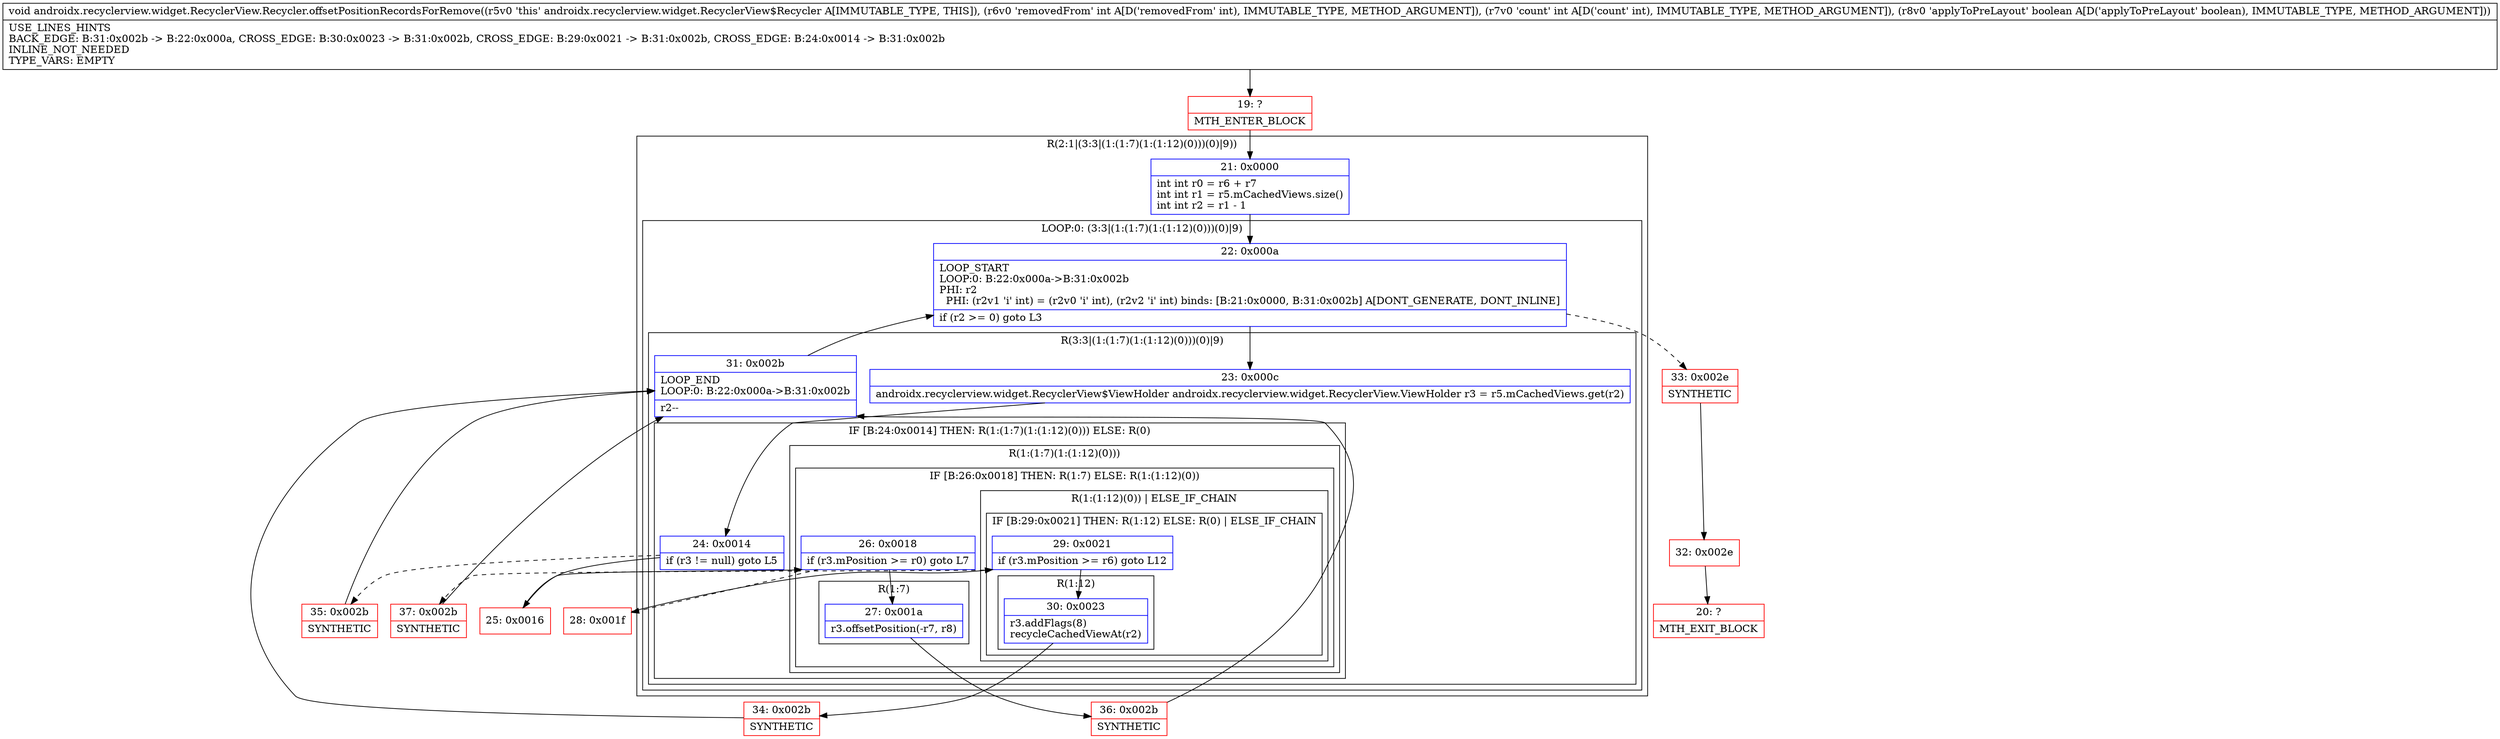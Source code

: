 digraph "CFG forandroidx.recyclerview.widget.RecyclerView.Recycler.offsetPositionRecordsForRemove(IIZ)V" {
subgraph cluster_Region_693497973 {
label = "R(2:1|(3:3|(1:(1:7)(1:(1:12)(0)))(0)|9))";
node [shape=record,color=blue];
Node_21 [shape=record,label="{21\:\ 0x0000|int int r0 = r6 + r7\lint int r1 = r5.mCachedViews.size()\lint int r2 = r1 \- 1\l}"];
subgraph cluster_LoopRegion_2014346287 {
label = "LOOP:0: (3:3|(1:(1:7)(1:(1:12)(0)))(0)|9)";
node [shape=record,color=blue];
Node_22 [shape=record,label="{22\:\ 0x000a|LOOP_START\lLOOP:0: B:22:0x000a\-\>B:31:0x002b\lPHI: r2 \l  PHI: (r2v1 'i' int) = (r2v0 'i' int), (r2v2 'i' int) binds: [B:21:0x0000, B:31:0x002b] A[DONT_GENERATE, DONT_INLINE]\l|if (r2 \>= 0) goto L3\l}"];
subgraph cluster_Region_1290422178 {
label = "R(3:3|(1:(1:7)(1:(1:12)(0)))(0)|9)";
node [shape=record,color=blue];
Node_23 [shape=record,label="{23\:\ 0x000c|androidx.recyclerview.widget.RecyclerView$ViewHolder androidx.recyclerview.widget.RecyclerView.ViewHolder r3 = r5.mCachedViews.get(r2)\l}"];
subgraph cluster_IfRegion_44650123 {
label = "IF [B:24:0x0014] THEN: R(1:(1:7)(1:(1:12)(0))) ELSE: R(0)";
node [shape=record,color=blue];
Node_24 [shape=record,label="{24\:\ 0x0014|if (r3 != null) goto L5\l}"];
subgraph cluster_Region_1077330976 {
label = "R(1:(1:7)(1:(1:12)(0)))";
node [shape=record,color=blue];
subgraph cluster_IfRegion_373017602 {
label = "IF [B:26:0x0018] THEN: R(1:7) ELSE: R(1:(1:12)(0))";
node [shape=record,color=blue];
Node_26 [shape=record,label="{26\:\ 0x0018|if (r3.mPosition \>= r0) goto L7\l}"];
subgraph cluster_Region_2032380917 {
label = "R(1:7)";
node [shape=record,color=blue];
Node_27 [shape=record,label="{27\:\ 0x001a|r3.offsetPosition(\-r7, r8)\l}"];
}
subgraph cluster_Region_98043155 {
label = "R(1:(1:12)(0)) | ELSE_IF_CHAIN\l";
node [shape=record,color=blue];
subgraph cluster_IfRegion_1743402020 {
label = "IF [B:29:0x0021] THEN: R(1:12) ELSE: R(0) | ELSE_IF_CHAIN\l";
node [shape=record,color=blue];
Node_29 [shape=record,label="{29\:\ 0x0021|if (r3.mPosition \>= r6) goto L12\l}"];
subgraph cluster_Region_1245364242 {
label = "R(1:12)";
node [shape=record,color=blue];
Node_30 [shape=record,label="{30\:\ 0x0023|r3.addFlags(8)\lrecycleCachedViewAt(r2)\l}"];
}
subgraph cluster_Region_1640165779 {
label = "R(0)";
node [shape=record,color=blue];
}
}
}
}
}
subgraph cluster_Region_580778754 {
label = "R(0)";
node [shape=record,color=blue];
}
}
Node_31 [shape=record,label="{31\:\ 0x002b|LOOP_END\lLOOP:0: B:22:0x000a\-\>B:31:0x002b\l|r2\-\-\l}"];
}
}
}
Node_19 [shape=record,color=red,label="{19\:\ ?|MTH_ENTER_BLOCK\l}"];
Node_25 [shape=record,color=red,label="{25\:\ 0x0016}"];
Node_36 [shape=record,color=red,label="{36\:\ 0x002b|SYNTHETIC\l}"];
Node_28 [shape=record,color=red,label="{28\:\ 0x001f}"];
Node_34 [shape=record,color=red,label="{34\:\ 0x002b|SYNTHETIC\l}"];
Node_37 [shape=record,color=red,label="{37\:\ 0x002b|SYNTHETIC\l}"];
Node_35 [shape=record,color=red,label="{35\:\ 0x002b|SYNTHETIC\l}"];
Node_33 [shape=record,color=red,label="{33\:\ 0x002e|SYNTHETIC\l}"];
Node_32 [shape=record,color=red,label="{32\:\ 0x002e}"];
Node_20 [shape=record,color=red,label="{20\:\ ?|MTH_EXIT_BLOCK\l}"];
MethodNode[shape=record,label="{void androidx.recyclerview.widget.RecyclerView.Recycler.offsetPositionRecordsForRemove((r5v0 'this' androidx.recyclerview.widget.RecyclerView$Recycler A[IMMUTABLE_TYPE, THIS]), (r6v0 'removedFrom' int A[D('removedFrom' int), IMMUTABLE_TYPE, METHOD_ARGUMENT]), (r7v0 'count' int A[D('count' int), IMMUTABLE_TYPE, METHOD_ARGUMENT]), (r8v0 'applyToPreLayout' boolean A[D('applyToPreLayout' boolean), IMMUTABLE_TYPE, METHOD_ARGUMENT]))  | USE_LINES_HINTS\lBACK_EDGE: B:31:0x002b \-\> B:22:0x000a, CROSS_EDGE: B:30:0x0023 \-\> B:31:0x002b, CROSS_EDGE: B:29:0x0021 \-\> B:31:0x002b, CROSS_EDGE: B:24:0x0014 \-\> B:31:0x002b\lINLINE_NOT_NEEDED\lTYPE_VARS: EMPTY\l}"];
MethodNode -> Node_19;Node_21 -> Node_22;
Node_22 -> Node_23;
Node_22 -> Node_33[style=dashed];
Node_23 -> Node_24;
Node_24 -> Node_25;
Node_24 -> Node_35[style=dashed];
Node_26 -> Node_27;
Node_26 -> Node_28[style=dashed];
Node_27 -> Node_36;
Node_29 -> Node_30;
Node_29 -> Node_37[style=dashed];
Node_30 -> Node_34;
Node_31 -> Node_22;
Node_19 -> Node_21;
Node_25 -> Node_26;
Node_36 -> Node_31;
Node_28 -> Node_29;
Node_34 -> Node_31;
Node_37 -> Node_31;
Node_35 -> Node_31;
Node_33 -> Node_32;
Node_32 -> Node_20;
}

